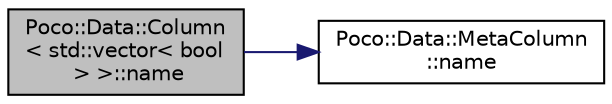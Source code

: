 digraph "Poco::Data::Column&lt; std::vector&lt; bool &gt; &gt;::name"
{
 // LATEX_PDF_SIZE
  edge [fontname="Helvetica",fontsize="10",labelfontname="Helvetica",labelfontsize="10"];
  node [fontname="Helvetica",fontsize="10",shape=record];
  rankdir="LR";
  Node1 [label="Poco::Data::Column\l\< std::vector\< bool\l \> \>::name",height=0.2,width=0.4,color="black", fillcolor="grey75", style="filled", fontcolor="black",tooltip="Returns column name."];
  Node1 -> Node2 [color="midnightblue",fontsize="10",style="solid",fontname="Helvetica"];
  Node2 [label="Poco::Data::MetaColumn\l::name",height=0.2,width=0.4,color="black", fillcolor="white", style="filled",URL="$classPoco_1_1Data_1_1MetaColumn.html#a2fc64644f82a1ac0796f2b9b15e35742",tooltip="Destroys the MetaColumn."];
}

